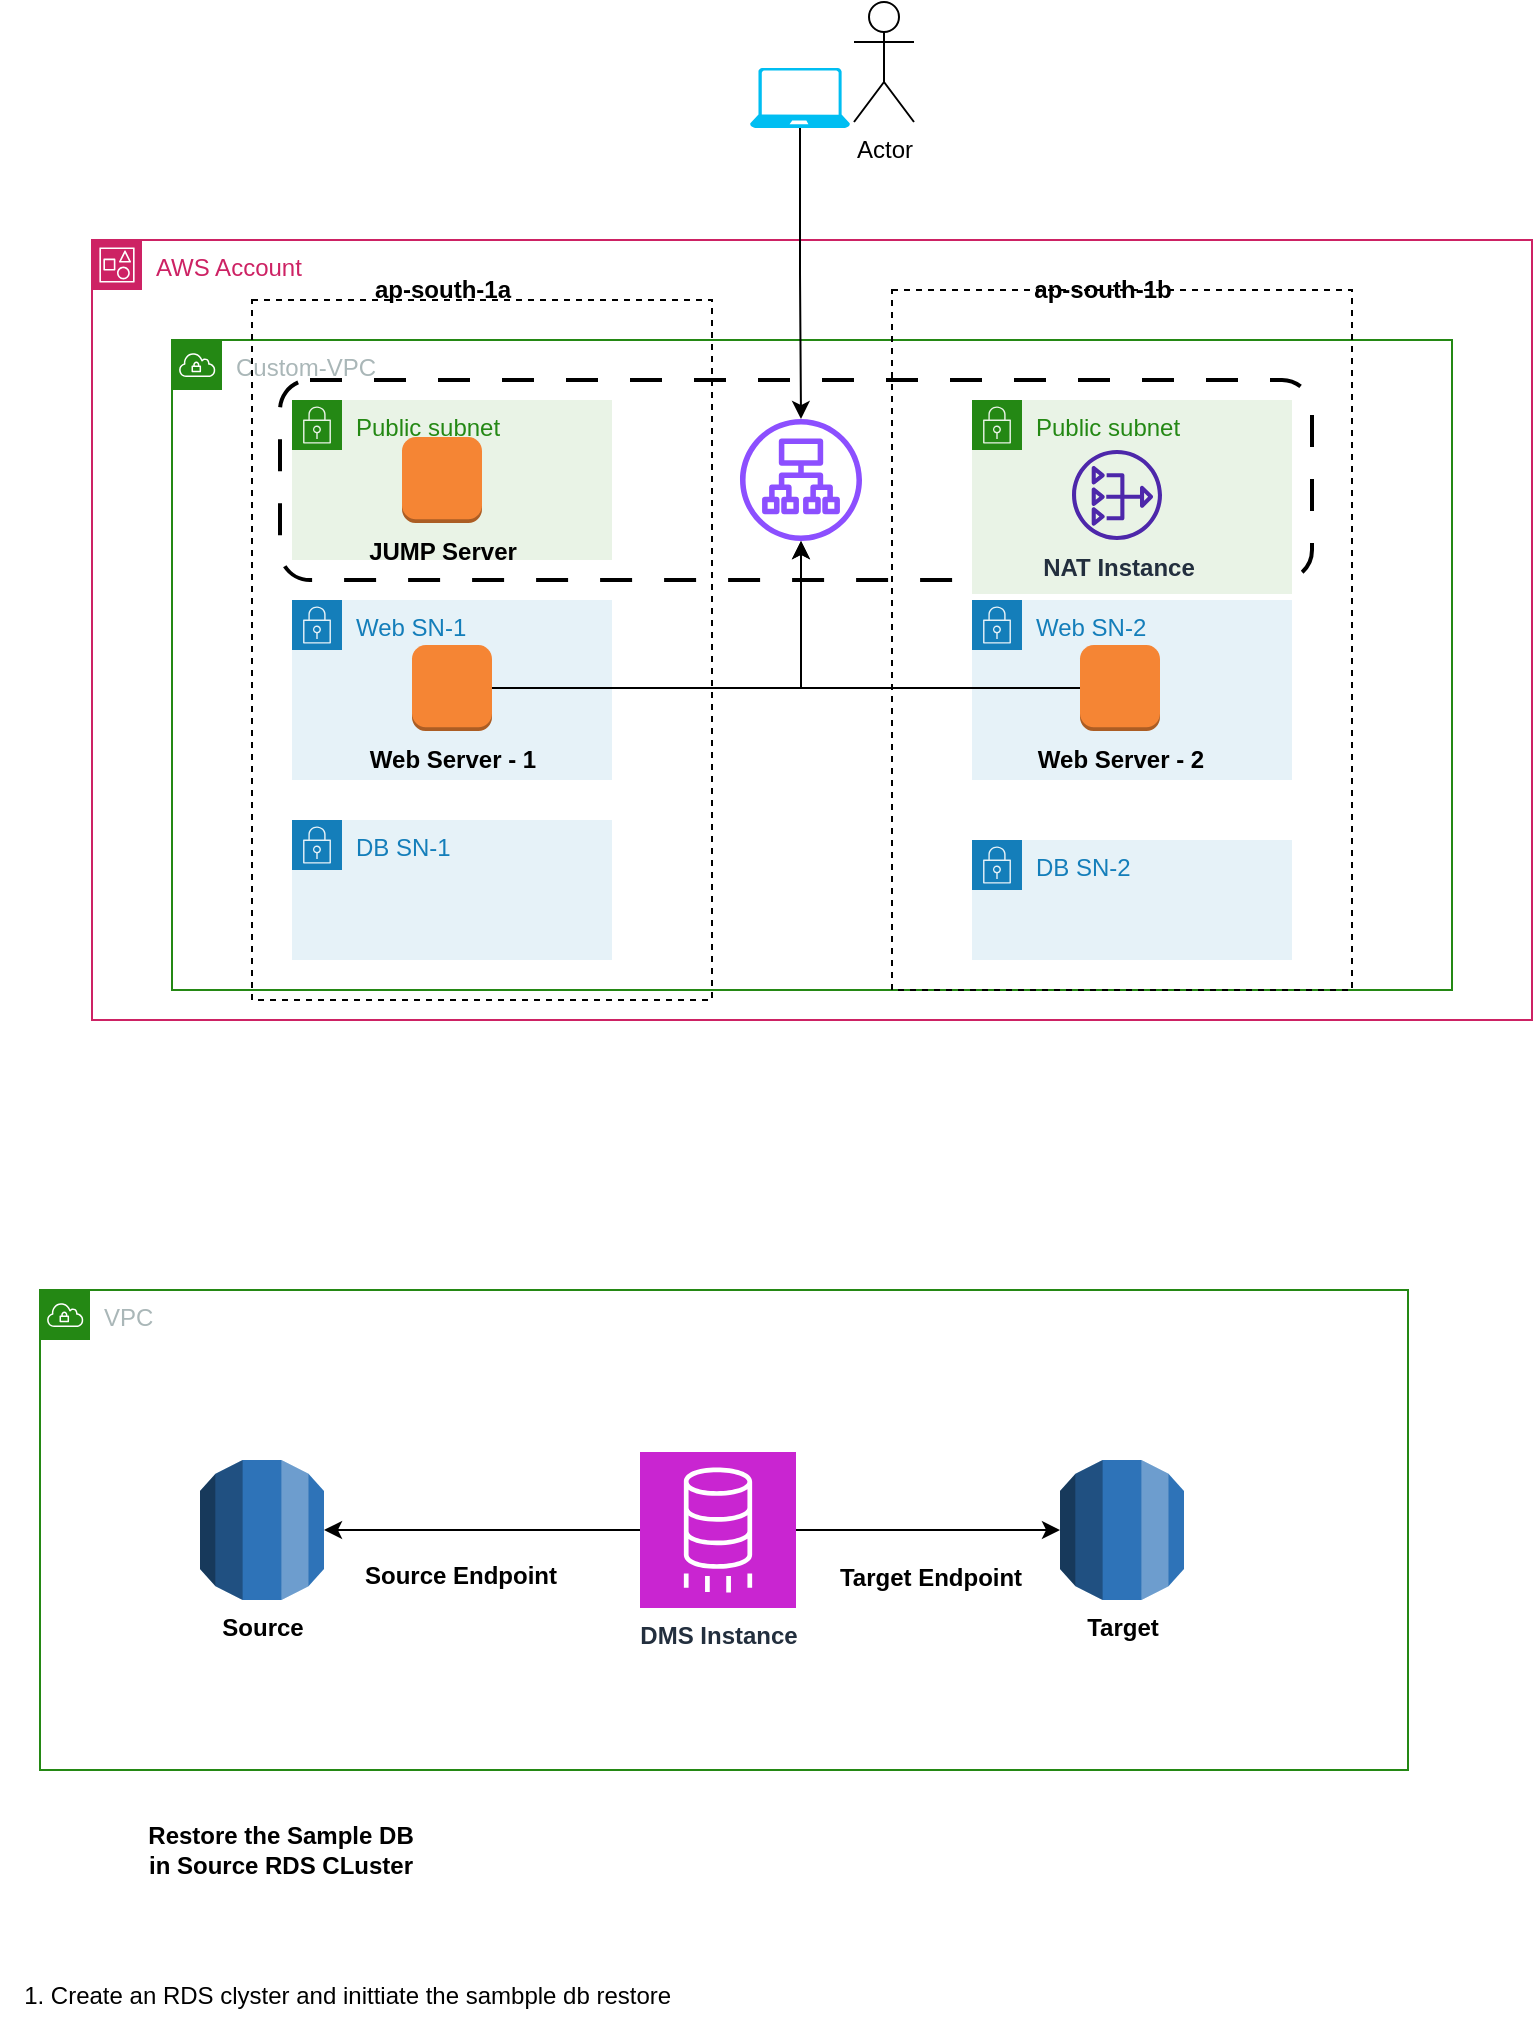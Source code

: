 <mxfile version="21.8.2" type="device">
  <diagram name="Page-1" id="LMsMllrv1b1LBs5h4BKX">
    <mxGraphModel dx="1034" dy="496" grid="1" gridSize="10" guides="1" tooltips="1" connect="1" arrows="1" fold="1" page="1" pageScale="1" pageWidth="827" pageHeight="1169" math="0" shadow="0">
      <root>
        <mxCell id="0" />
        <mxCell id="1" parent="0" />
        <mxCell id="Shv2f3eayXWwe_B8gfej-1" value="AWS Account" style="points=[[0,0],[0.25,0],[0.5,0],[0.75,0],[1,0],[1,0.25],[1,0.5],[1,0.75],[1,1],[0.75,1],[0.5,1],[0.25,1],[0,1],[0,0.75],[0,0.5],[0,0.25]];outlineConnect=0;gradientColor=none;html=1;whiteSpace=wrap;fontSize=12;fontStyle=0;container=1;pointerEvents=0;collapsible=0;recursiveResize=0;shape=mxgraph.aws4.group;grIcon=mxgraph.aws4.group_account;strokeColor=#CD2264;fillColor=none;verticalAlign=top;align=left;spacingLeft=30;fontColor=#CD2264;dashed=0;" parent="1" vertex="1">
          <mxGeometry x="76" y="195" width="720" height="390" as="geometry" />
        </mxCell>
        <mxCell id="Shv2f3eayXWwe_B8gfej-2" value="Custom-VPC" style="points=[[0,0],[0.25,0],[0.5,0],[0.75,0],[1,0],[1,0.25],[1,0.5],[1,0.75],[1,1],[0.75,1],[0.5,1],[0.25,1],[0,1],[0,0.75],[0,0.5],[0,0.25]];outlineConnect=0;gradientColor=none;html=1;whiteSpace=wrap;fontSize=12;fontStyle=0;container=1;pointerEvents=0;collapsible=0;recursiveResize=0;shape=mxgraph.aws4.group;grIcon=mxgraph.aws4.group_vpc;strokeColor=#248814;fillColor=none;verticalAlign=top;align=left;spacingLeft=30;fontColor=#AAB7B8;dashed=0;" parent="Shv2f3eayXWwe_B8gfej-1" vertex="1">
          <mxGeometry x="40" y="50" width="640" height="325" as="geometry" />
        </mxCell>
        <mxCell id="6m3LtCZBLDMlcudCJdiL-4" value="" style="rounded=1;whiteSpace=wrap;html=1;fillColor=none;dashed=1;dashPattern=8 8;strokeWidth=2;" vertex="1" parent="Shv2f3eayXWwe_B8gfej-2">
          <mxGeometry x="54" y="20" width="516" height="100" as="geometry" />
        </mxCell>
        <mxCell id="Shv2f3eayXWwe_B8gfej-5" value="" style="rounded=0;whiteSpace=wrap;html=1;fillColor=none;dashed=1;" parent="Shv2f3eayXWwe_B8gfej-2" vertex="1">
          <mxGeometry x="40" y="-20" width="230" height="350" as="geometry" />
        </mxCell>
        <mxCell id="Shv2f3eayXWwe_B8gfej-6" value="" style="rounded=0;whiteSpace=wrap;html=1;fillColor=none;dashed=1;" parent="Shv2f3eayXWwe_B8gfej-2" vertex="1">
          <mxGeometry x="360" y="-25" width="230" height="350" as="geometry" />
        </mxCell>
        <mxCell id="Shv2f3eayXWwe_B8gfej-8" value="&lt;b&gt;ap-south-1b&lt;/b&gt;" style="text;html=1;align=center;verticalAlign=middle;resizable=0;points=[];autosize=1;strokeColor=none;fillColor=none;" parent="Shv2f3eayXWwe_B8gfej-2" vertex="1">
          <mxGeometry x="420" y="-40" width="90" height="30" as="geometry" />
        </mxCell>
        <mxCell id="Shv2f3eayXWwe_B8gfej-9" value="Public subnet" style="points=[[0,0],[0.25,0],[0.5,0],[0.75,0],[1,0],[1,0.25],[1,0.5],[1,0.75],[1,1],[0.75,1],[0.5,1],[0.25,1],[0,1],[0,0.75],[0,0.5],[0,0.25]];outlineConnect=0;gradientColor=none;html=1;whiteSpace=wrap;fontSize=12;fontStyle=0;container=1;pointerEvents=0;collapsible=0;recursiveResize=0;shape=mxgraph.aws4.group;grIcon=mxgraph.aws4.group_security_group;grStroke=0;strokeColor=#248814;fillColor=#E9F3E6;verticalAlign=top;align=left;spacingLeft=30;fontColor=#248814;dashed=0;" parent="Shv2f3eayXWwe_B8gfej-2" vertex="1">
          <mxGeometry x="60" y="30" width="160" height="80" as="geometry" />
        </mxCell>
        <mxCell id="Shv2f3eayXWwe_B8gfej-16" value="&lt;b&gt;JUMP Server&lt;/b&gt;" style="outlineConnect=0;dashed=0;verticalLabelPosition=bottom;verticalAlign=top;align=center;html=1;shape=mxgraph.aws3.instance;fillColor=#F58534;gradientColor=none;" parent="Shv2f3eayXWwe_B8gfej-9" vertex="1">
          <mxGeometry x="55" y="18.5" width="40" height="43" as="geometry" />
        </mxCell>
        <mxCell id="Shv2f3eayXWwe_B8gfej-10" value="Public subnet" style="points=[[0,0],[0.25,0],[0.5,0],[0.75,0],[1,0],[1,0.25],[1,0.5],[1,0.75],[1,1],[0.75,1],[0.5,1],[0.25,1],[0,1],[0,0.75],[0,0.5],[0,0.25]];outlineConnect=0;gradientColor=none;html=1;whiteSpace=wrap;fontSize=12;fontStyle=0;container=1;pointerEvents=0;collapsible=0;recursiveResize=0;shape=mxgraph.aws4.group;grIcon=mxgraph.aws4.group_security_group;grStroke=0;strokeColor=#248814;fillColor=#E9F3E6;verticalAlign=top;align=left;spacingLeft=30;fontColor=#248814;dashed=0;" parent="Shv2f3eayXWwe_B8gfej-2" vertex="1">
          <mxGeometry x="400" y="30" width="160" height="97" as="geometry" />
        </mxCell>
        <mxCell id="QNnHdDiDqffwLh59UQm6-1" value="&lt;b&gt;NAT Instance&lt;/b&gt;" style="sketch=0;outlineConnect=0;fontColor=#232F3E;gradientColor=none;fillColor=#4D27AA;strokeColor=none;dashed=0;verticalLabelPosition=bottom;verticalAlign=top;align=center;html=1;fontSize=12;fontStyle=0;aspect=fixed;pointerEvents=1;shape=mxgraph.aws4.nat_gateway;" parent="Shv2f3eayXWwe_B8gfej-10" vertex="1">
          <mxGeometry x="50" y="25" width="45" height="45" as="geometry" />
        </mxCell>
        <mxCell id="Shv2f3eayXWwe_B8gfej-11" value="Web SN-1" style="points=[[0,0],[0.25,0],[0.5,0],[0.75,0],[1,0],[1,0.25],[1,0.5],[1,0.75],[1,1],[0.75,1],[0.5,1],[0.25,1],[0,1],[0,0.75],[0,0.5],[0,0.25]];outlineConnect=0;gradientColor=none;html=1;whiteSpace=wrap;fontSize=12;fontStyle=0;container=1;pointerEvents=0;collapsible=0;recursiveResize=0;shape=mxgraph.aws4.group;grIcon=mxgraph.aws4.group_security_group;grStroke=0;strokeColor=#147EBA;fillColor=#E6F2F8;verticalAlign=top;align=left;spacingLeft=30;fontColor=#147EBA;dashed=0;" parent="Shv2f3eayXWwe_B8gfej-2" vertex="1">
          <mxGeometry x="60" y="130" width="160" height="90" as="geometry" />
        </mxCell>
        <mxCell id="6m3LtCZBLDMlcudCJdiL-2" value="&lt;b&gt;Web Server - 1&lt;/b&gt;" style="outlineConnect=0;dashed=0;verticalLabelPosition=bottom;verticalAlign=top;align=center;html=1;shape=mxgraph.aws3.instance;fillColor=#F58534;gradientColor=none;" vertex="1" parent="Shv2f3eayXWwe_B8gfej-11">
          <mxGeometry x="60" y="22.5" width="40" height="43" as="geometry" />
        </mxCell>
        <mxCell id="Shv2f3eayXWwe_B8gfej-12" value="DB SN-1" style="points=[[0,0],[0.25,0],[0.5,0],[0.75,0],[1,0],[1,0.25],[1,0.5],[1,0.75],[1,1],[0.75,1],[0.5,1],[0.25,1],[0,1],[0,0.75],[0,0.5],[0,0.25]];outlineConnect=0;gradientColor=none;html=1;whiteSpace=wrap;fontSize=12;fontStyle=0;container=1;pointerEvents=0;collapsible=0;recursiveResize=0;shape=mxgraph.aws4.group;grIcon=mxgraph.aws4.group_security_group;grStroke=0;strokeColor=#147EBA;fillColor=#E6F2F8;verticalAlign=top;align=left;spacingLeft=30;fontColor=#147EBA;dashed=0;" parent="Shv2f3eayXWwe_B8gfej-2" vertex="1">
          <mxGeometry x="60" y="240" width="160" height="70" as="geometry" />
        </mxCell>
        <mxCell id="Shv2f3eayXWwe_B8gfej-13" value="Web SN-2" style="points=[[0,0],[0.25,0],[0.5,0],[0.75,0],[1,0],[1,0.25],[1,0.5],[1,0.75],[1,1],[0.75,1],[0.5,1],[0.25,1],[0,1],[0,0.75],[0,0.5],[0,0.25]];outlineConnect=0;gradientColor=none;html=1;whiteSpace=wrap;fontSize=12;fontStyle=0;container=1;pointerEvents=0;collapsible=0;recursiveResize=0;shape=mxgraph.aws4.group;grIcon=mxgraph.aws4.group_security_group;grStroke=0;strokeColor=#147EBA;fillColor=#E6F2F8;verticalAlign=top;align=left;spacingLeft=30;fontColor=#147EBA;dashed=0;" parent="Shv2f3eayXWwe_B8gfej-2" vertex="1">
          <mxGeometry x="400" y="130" width="160" height="90" as="geometry" />
        </mxCell>
        <mxCell id="Shv2f3eayXWwe_B8gfej-18" value="&lt;b&gt;Web Server - 2&lt;/b&gt;" style="outlineConnect=0;dashed=0;verticalLabelPosition=bottom;verticalAlign=top;align=center;html=1;shape=mxgraph.aws3.instance;fillColor=#F58534;gradientColor=none;" parent="Shv2f3eayXWwe_B8gfej-13" vertex="1">
          <mxGeometry x="54" y="22.5" width="40" height="43" as="geometry" />
        </mxCell>
        <mxCell id="Shv2f3eayXWwe_B8gfej-14" value="DB SN-2" style="points=[[0,0],[0.25,0],[0.5,0],[0.75,0],[1,0],[1,0.25],[1,0.5],[1,0.75],[1,1],[0.75,1],[0.5,1],[0.25,1],[0,1],[0,0.75],[0,0.5],[0,0.25]];outlineConnect=0;gradientColor=none;html=1;whiteSpace=wrap;fontSize=12;fontStyle=0;container=1;pointerEvents=0;collapsible=0;recursiveResize=0;shape=mxgraph.aws4.group;grIcon=mxgraph.aws4.group_security_group;grStroke=0;strokeColor=#147EBA;fillColor=#E6F2F8;verticalAlign=top;align=left;spacingLeft=30;fontColor=#147EBA;dashed=0;" parent="Shv2f3eayXWwe_B8gfej-2" vertex="1">
          <mxGeometry x="400" y="250" width="160" height="60" as="geometry" />
        </mxCell>
        <mxCell id="6m3LtCZBLDMlcudCJdiL-3" value="" style="sketch=0;outlineConnect=0;fontColor=#232F3E;gradientColor=none;fillColor=#8C4FFF;strokeColor=none;dashed=0;verticalLabelPosition=bottom;verticalAlign=top;align=center;html=1;fontSize=12;fontStyle=0;aspect=fixed;pointerEvents=1;shape=mxgraph.aws4.application_load_balancer;" vertex="1" parent="Shv2f3eayXWwe_B8gfej-2">
          <mxGeometry x="284" y="39.5" width="61" height="61" as="geometry" />
        </mxCell>
        <mxCell id="6m3LtCZBLDMlcudCJdiL-6" style="edgeStyle=orthogonalEdgeStyle;rounded=0;orthogonalLoop=1;jettySize=auto;html=1;" edge="1" parent="Shv2f3eayXWwe_B8gfej-2" source="6m3LtCZBLDMlcudCJdiL-2" target="6m3LtCZBLDMlcudCJdiL-3">
          <mxGeometry relative="1" as="geometry" />
        </mxCell>
        <mxCell id="6m3LtCZBLDMlcudCJdiL-7" style="edgeStyle=orthogonalEdgeStyle;rounded=0;orthogonalLoop=1;jettySize=auto;html=1;" edge="1" parent="Shv2f3eayXWwe_B8gfej-2" source="Shv2f3eayXWwe_B8gfej-18" target="6m3LtCZBLDMlcudCJdiL-3">
          <mxGeometry relative="1" as="geometry" />
        </mxCell>
        <mxCell id="Shv2f3eayXWwe_B8gfej-7" value="&lt;b&gt;ap-south-1a&lt;/b&gt;" style="text;html=1;align=center;verticalAlign=middle;resizable=0;points=[];autosize=1;strokeColor=none;fillColor=none;" parent="Shv2f3eayXWwe_B8gfej-1" vertex="1">
          <mxGeometry x="130" y="10" width="90" height="30" as="geometry" />
        </mxCell>
        <mxCell id="Shv2f3eayXWwe_B8gfej-21" value="Actor" style="shape=umlActor;verticalLabelPosition=bottom;verticalAlign=top;html=1;outlineConnect=0;" parent="1" vertex="1">
          <mxGeometry x="457" y="76" width="30" height="60" as="geometry" />
        </mxCell>
        <mxCell id="6m3LtCZBLDMlcudCJdiL-8" style="edgeStyle=orthogonalEdgeStyle;rounded=0;orthogonalLoop=1;jettySize=auto;html=1;" edge="1" parent="1" source="Shv2f3eayXWwe_B8gfej-22" target="6m3LtCZBLDMlcudCJdiL-3">
          <mxGeometry relative="1" as="geometry" />
        </mxCell>
        <mxCell id="Shv2f3eayXWwe_B8gfej-22" value="" style="verticalLabelPosition=bottom;html=1;verticalAlign=top;align=center;strokeColor=none;fillColor=#00BEF2;shape=mxgraph.azure.laptop;pointerEvents=1;" parent="1" vertex="1">
          <mxGeometry x="405" y="109" width="50" height="30" as="geometry" />
        </mxCell>
        <mxCell id="6m3LtCZBLDMlcudCJdiL-9" value="VPC" style="points=[[0,0],[0.25,0],[0.5,0],[0.75,0],[1,0],[1,0.25],[1,0.5],[1,0.75],[1,1],[0.75,1],[0.5,1],[0.25,1],[0,1],[0,0.75],[0,0.5],[0,0.25]];outlineConnect=0;gradientColor=none;html=1;whiteSpace=wrap;fontSize=12;fontStyle=0;container=1;pointerEvents=0;collapsible=0;recursiveResize=0;shape=mxgraph.aws4.group;grIcon=mxgraph.aws4.group_vpc;strokeColor=#248814;fillColor=none;verticalAlign=top;align=left;spacingLeft=30;fontColor=#AAB7B8;dashed=0;" vertex="1" parent="1">
          <mxGeometry x="50" y="720" width="684" height="240" as="geometry" />
        </mxCell>
        <mxCell id="6m3LtCZBLDMlcudCJdiL-12" value="&lt;b&gt;Source&lt;/b&gt;" style="outlineConnect=0;dashed=0;verticalLabelPosition=bottom;verticalAlign=top;align=center;html=1;shape=mxgraph.aws3.rds;fillColor=#2E73B8;gradientColor=none;" vertex="1" parent="6m3LtCZBLDMlcudCJdiL-9">
          <mxGeometry x="80" y="85" width="62" height="70" as="geometry" />
        </mxCell>
        <mxCell id="6m3LtCZBLDMlcudCJdiL-15" value="&lt;b&gt;Target&lt;/b&gt;" style="outlineConnect=0;dashed=0;verticalLabelPosition=bottom;verticalAlign=top;align=center;html=1;shape=mxgraph.aws3.rds;fillColor=#2E73B8;gradientColor=none;" vertex="1" parent="6m3LtCZBLDMlcudCJdiL-9">
          <mxGeometry x="510" y="85" width="62" height="70" as="geometry" />
        </mxCell>
        <mxCell id="6m3LtCZBLDMlcudCJdiL-18" style="edgeStyle=orthogonalEdgeStyle;rounded=0;orthogonalLoop=1;jettySize=auto;html=1;" edge="1" parent="6m3LtCZBLDMlcudCJdiL-9" source="6m3LtCZBLDMlcudCJdiL-16" target="6m3LtCZBLDMlcudCJdiL-12">
          <mxGeometry relative="1" as="geometry" />
        </mxCell>
        <mxCell id="6m3LtCZBLDMlcudCJdiL-16" value="&lt;b&gt;DMS Instance&lt;/b&gt;" style="sketch=0;points=[[0,0,0],[0.25,0,0],[0.5,0,0],[0.75,0,0],[1,0,0],[0,1,0],[0.25,1,0],[0.5,1,0],[0.75,1,0],[1,1,0],[0,0.25,0],[0,0.5,0],[0,0.75,0],[1,0.25,0],[1,0.5,0],[1,0.75,0]];outlineConnect=0;fontColor=#232F3E;fillColor=#C925D1;strokeColor=#ffffff;dashed=0;verticalLabelPosition=bottom;verticalAlign=top;align=center;html=1;fontSize=12;fontStyle=0;aspect=fixed;shape=mxgraph.aws4.resourceIcon;resIcon=mxgraph.aws4.database_migration_service;" vertex="1" parent="6m3LtCZBLDMlcudCJdiL-9">
          <mxGeometry x="300" y="81" width="78" height="78" as="geometry" />
        </mxCell>
        <mxCell id="6m3LtCZBLDMlcudCJdiL-20" style="edgeStyle=orthogonalEdgeStyle;rounded=0;orthogonalLoop=1;jettySize=auto;html=1;entryX=0;entryY=0.5;entryDx=0;entryDy=0;entryPerimeter=0;" edge="1" parent="6m3LtCZBLDMlcudCJdiL-9" source="6m3LtCZBLDMlcudCJdiL-16" target="6m3LtCZBLDMlcudCJdiL-15">
          <mxGeometry relative="1" as="geometry" />
        </mxCell>
        <mxCell id="6m3LtCZBLDMlcudCJdiL-21" value="&lt;b&gt;Target Endpoint&lt;/b&gt;" style="text;html=1;align=center;verticalAlign=middle;resizable=0;points=[];autosize=1;strokeColor=none;fillColor=none;" vertex="1" parent="6m3LtCZBLDMlcudCJdiL-9">
          <mxGeometry x="390" y="129" width="110" height="30" as="geometry" />
        </mxCell>
        <mxCell id="6m3LtCZBLDMlcudCJdiL-13" value="&lt;b&gt;Restore the Sample DB&lt;br&gt;in Source RDS CLuster&lt;/b&gt;" style="text;html=1;align=center;verticalAlign=middle;resizable=0;points=[];autosize=1;strokeColor=none;fillColor=none;" vertex="1" parent="1">
          <mxGeometry x="90" y="980" width="160" height="40" as="geometry" />
        </mxCell>
        <mxCell id="6m3LtCZBLDMlcudCJdiL-17" value="1. Create an RDS clyster and inittiate the sambple db restore&amp;nbsp;" style="text;html=1;align=center;verticalAlign=middle;resizable=0;points=[];autosize=1;strokeColor=none;fillColor=none;" vertex="1" parent="1">
          <mxGeometry x="30" y="1058" width="350" height="30" as="geometry" />
        </mxCell>
        <mxCell id="6m3LtCZBLDMlcudCJdiL-19" value="&lt;b&gt;Source Endpoint&lt;/b&gt;" style="text;html=1;align=center;verticalAlign=middle;resizable=0;points=[];autosize=1;strokeColor=none;fillColor=none;" vertex="1" parent="1">
          <mxGeometry x="200" y="848" width="120" height="30" as="geometry" />
        </mxCell>
      </root>
    </mxGraphModel>
  </diagram>
</mxfile>
